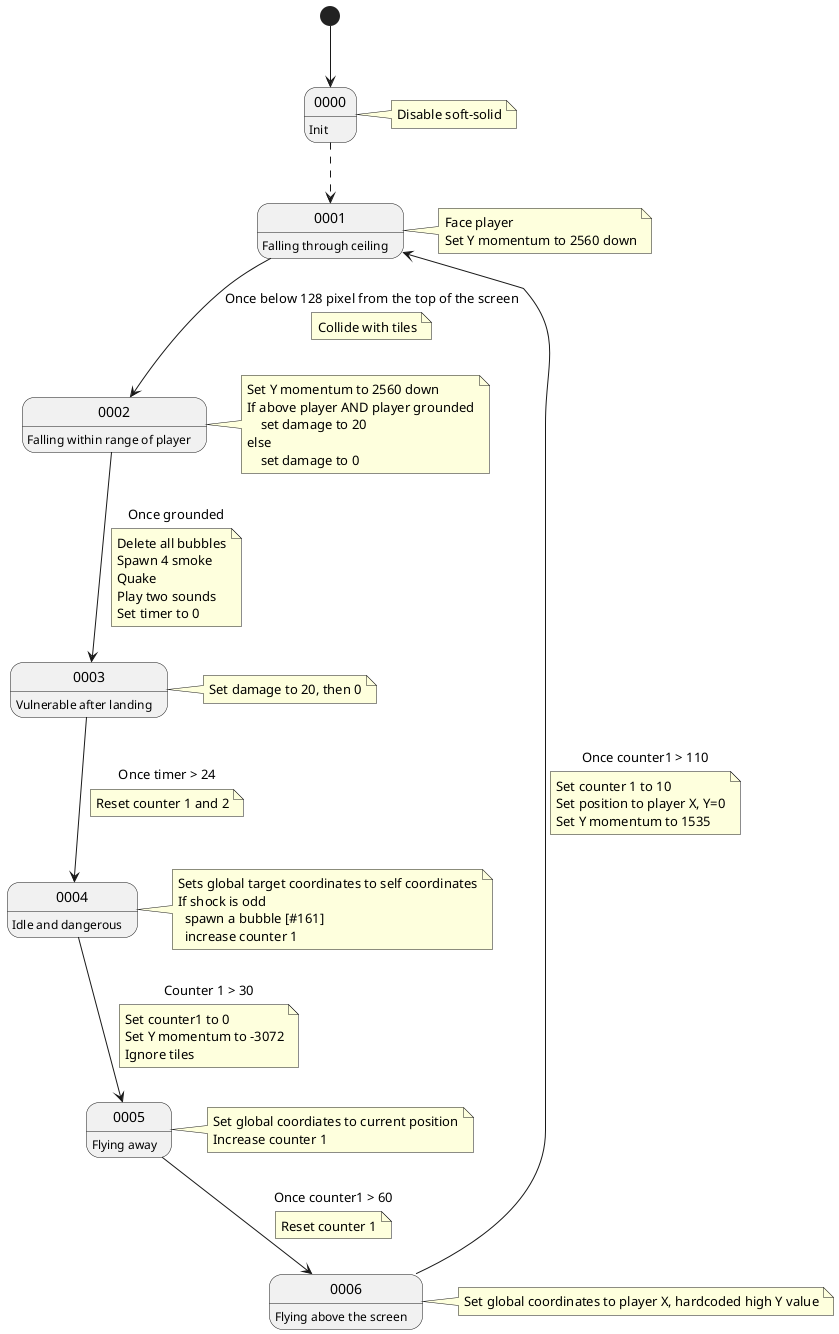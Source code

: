 @startuml Npc 160 - Puu Black

[*] --> 0000
0000 : Init
note right : Disable soft-solid

0000 -[dashed]-> 0001

0001 : Falling through ceiling
note right
Face player
Set Y momentum to 2560 down
end note

0001 --> 0002 : Once below 128 pixel from the top of the screen
note on link : Collide with tiles

0002 : Falling within range of player
note right
Set Y momentum to 2560 down
If above player AND player grounded
    set damage to 20
else
    set damage to 0
end note

0002 --> 0003 : Once grounded
note on link
Delete all bubbles
Spawn 4 smoke
Quake
Play two sounds
Set timer to 0
end note

0003 : Vulnerable after landing
note right
Set damage to 20, then 0
end note

0003 --> 0004 : Once timer > 24
note on link
Reset counter 1 and 2
end note

0004 : Idle and dangerous
note right
Sets global target coordinates to self coordinates
If shock is odd
  spawn a bubble [#161]
  increase counter 1
end note

0004 --> 0005 : Counter 1 > 30
note on link
Set counter1 to 0
Set Y momentum to -3072
Ignore tiles
end note

0005 : Flying away
note right
Set global coordiates to current position
Increase counter 1
end note

0005 --> 0006 : Once counter1 > 60
note on link : Reset counter 1

0006 : Flying above the screen
note right : Set global coordinates to player X, hardcoded high Y value

0006 --> 0001 : Once counter1 > 110
note on link
Set counter 1 to 10
Set position to player X, Y=0
Set Y momentum to 1535
end note

@enduml